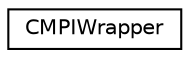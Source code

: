 digraph "Graphical Class Hierarchy"
{
 // LATEX_PDF_SIZE
  edge [fontname="Helvetica",fontsize="10",labelfontname="Helvetica",labelfontsize="10"];
  node [fontname="Helvetica",fontsize="10",shape=record];
  rankdir="LR";
  Node0 [label="CMPIWrapper",height=0.2,width=0.4,color="black", fillcolor="white", style="filled",URL="$classCMPIWrapper.html",tooltip="Version for when there is no MPI."];
}
